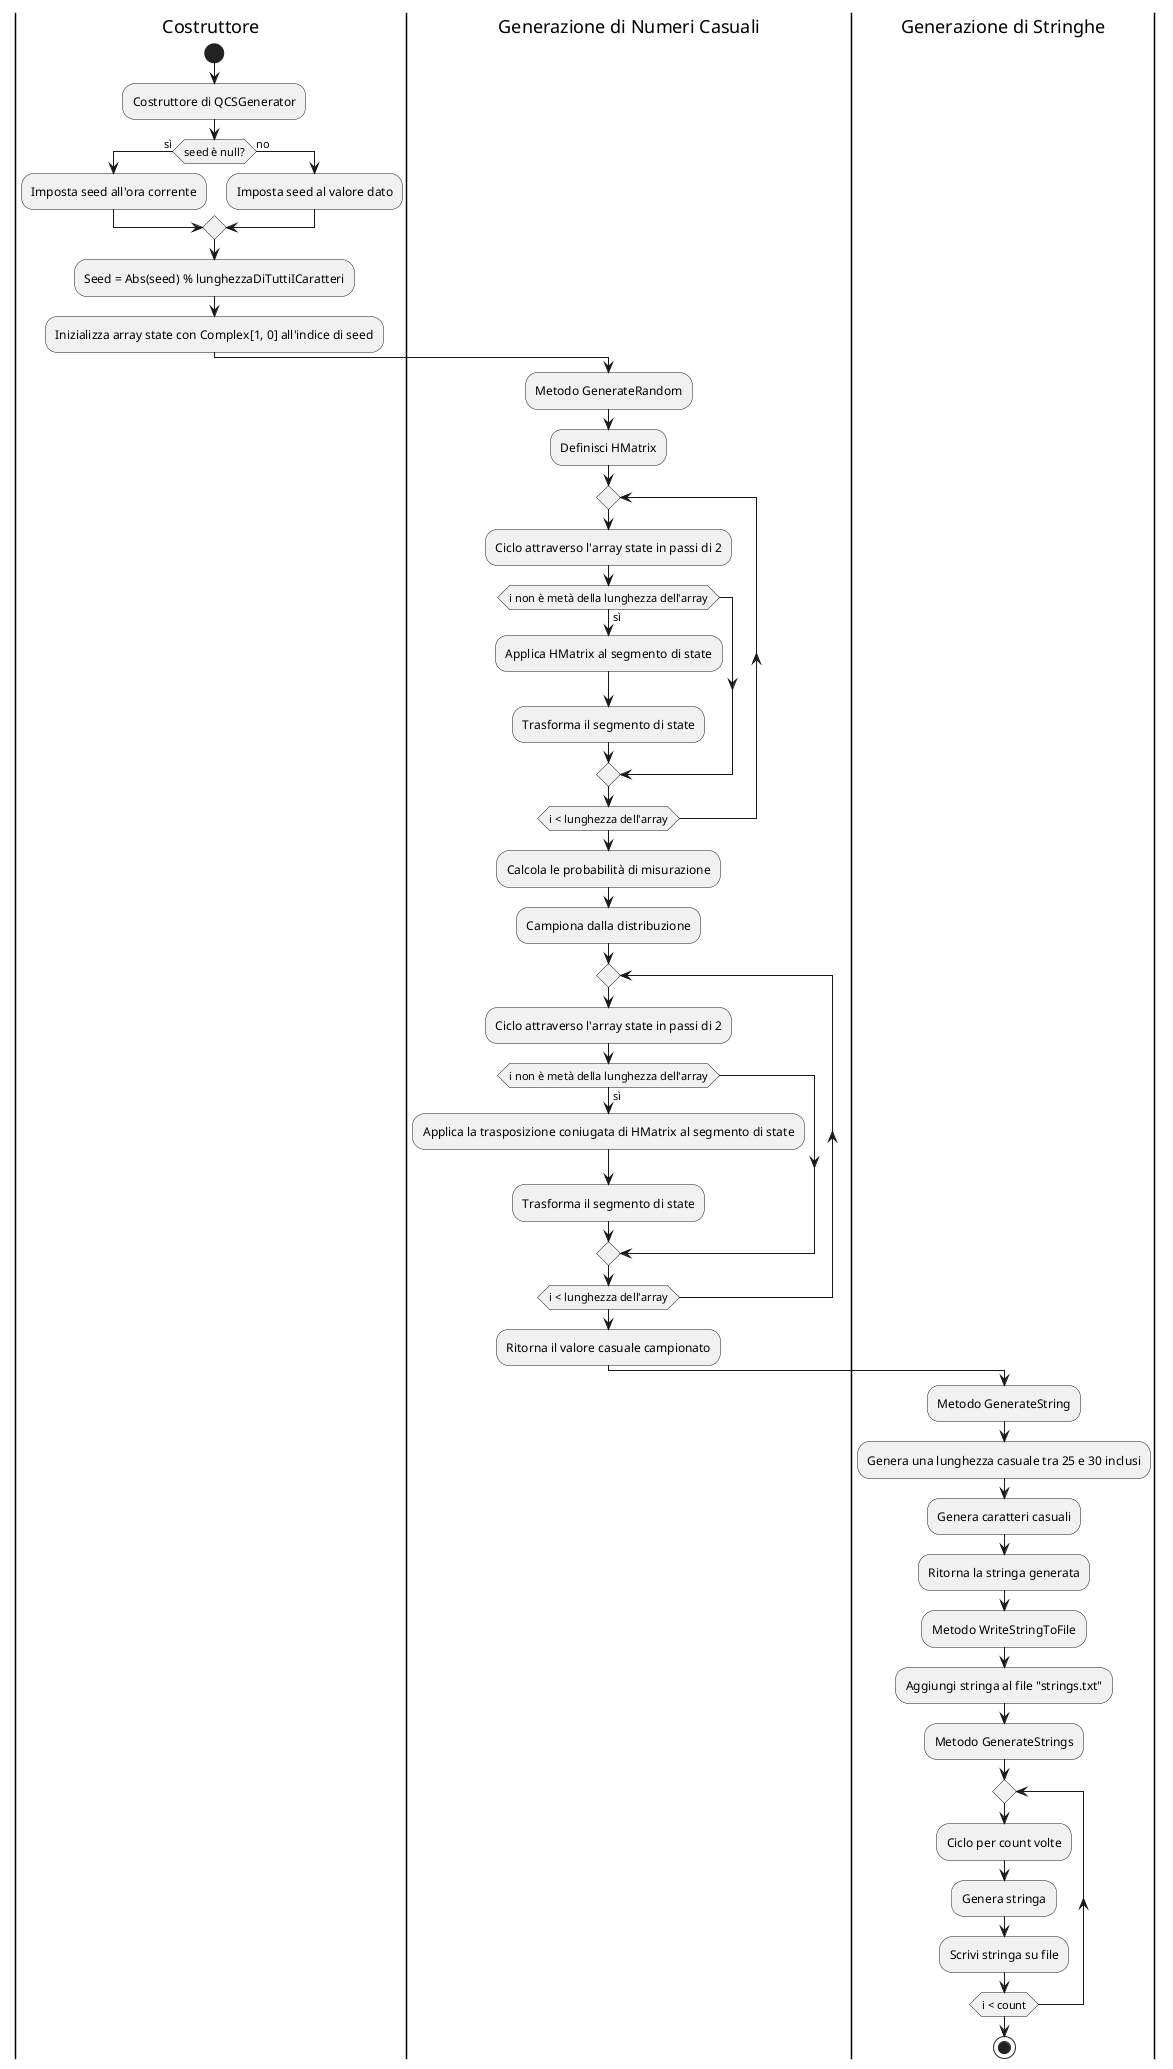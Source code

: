 @startuml QCSGenerator
|Costruttore|
start
:Costruttore di QCSGenerator;
if (seed è null?) then (sì)
  :Imposta seed all'ora corrente;
else (no)
  :Imposta seed al valore dato;
endif
:Seed = Abs(seed) % lunghezzaDiTuttiICaratteri;
:Inizializza array state con Complex[1, 0] all'indice di seed;

|Generazione di Numeri Casuali|
:Metodo GenerateRandom;
:Definisci HMatrix;
repeat
  :Ciclo attraverso l'array state in passi di 2;
  if (i non è metà della lunghezza dell'array) then (sì)
    :Applica HMatrix al segmento di state;
    :Trasforma il segmento di state;
  endif
repeat while (i < lunghezza dell'array)
:Calcola le probabilità di misurazione;
:Campiona dalla distribuzione;
repeat
  :Ciclo attraverso l'array state in passi di 2;
  if (i non è metà della lunghezza dell'array) then (sì)
    :Applica la trasposizione coniugata di HMatrix al segmento di state;
    :Trasforma il segmento di state;
  endif
repeat while (i < lunghezza dell'array)
:Ritorna il valore casuale campionato;

|Generazione di Stringhe|
:Metodo GenerateString;
:Genera una lunghezza casuale tra 25 e 30 inclusi;
:Genera caratteri casuali;
:Ritorna la stringa generata;
:Metodo WriteStringToFile;
:Aggiungi stringa al file "strings.txt";
:Metodo GenerateStrings;
repeat
  :Ciclo per count volte;
  :Genera stringa;
  :Scrivi stringa su file;
repeat while (i < count)
stop
@enduml
